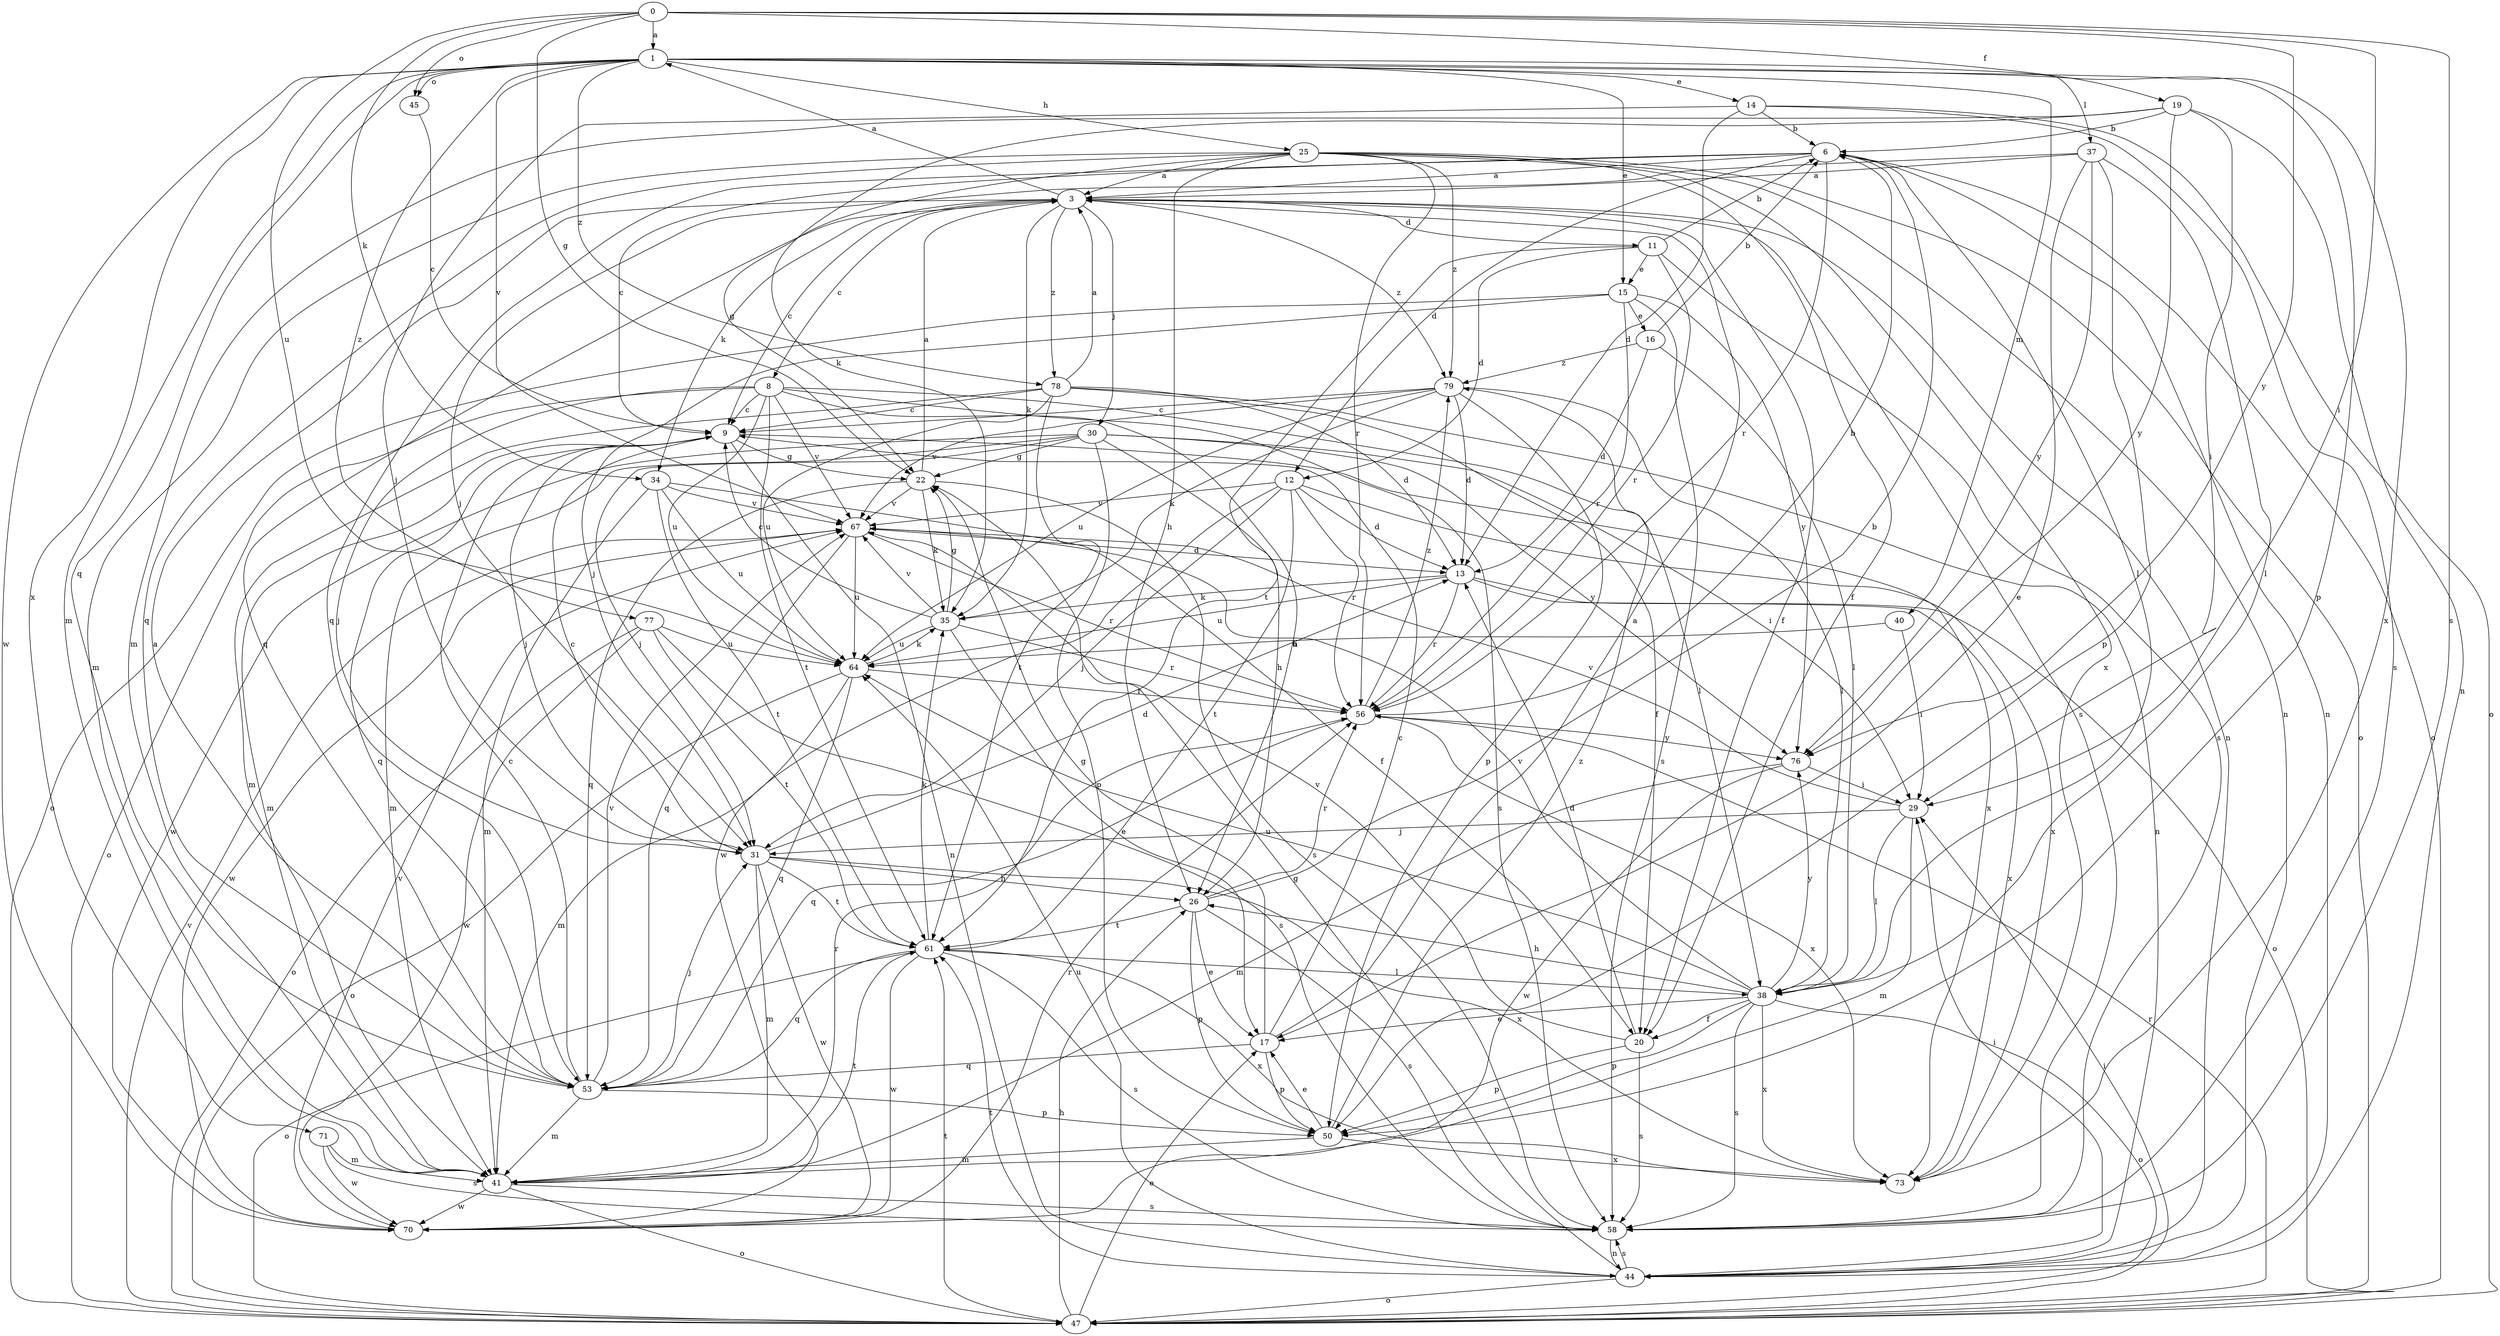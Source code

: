 strict digraph  {
0;
1;
3;
6;
8;
9;
11;
12;
13;
14;
15;
16;
17;
19;
20;
22;
25;
26;
29;
30;
31;
34;
35;
37;
38;
40;
41;
44;
45;
47;
50;
53;
56;
58;
61;
64;
67;
70;
71;
73;
76;
77;
78;
79;
0 -> 1  [label=a];
0 -> 19  [label=f];
0 -> 22  [label=g];
0 -> 29  [label=i];
0 -> 34  [label=k];
0 -> 45  [label=o];
0 -> 58  [label=s];
0 -> 64  [label=u];
0 -> 76  [label=y];
1 -> 14  [label=e];
1 -> 15  [label=e];
1 -> 25  [label=h];
1 -> 37  [label=l];
1 -> 40  [label=m];
1 -> 41  [label=m];
1 -> 45  [label=o];
1 -> 50  [label=p];
1 -> 53  [label=q];
1 -> 67  [label=v];
1 -> 70  [label=w];
1 -> 71  [label=x];
1 -> 73  [label=x];
1 -> 77  [label=z];
1 -> 78  [label=z];
3 -> 1  [label=a];
3 -> 8  [label=c];
3 -> 9  [label=c];
3 -> 11  [label=d];
3 -> 20  [label=f];
3 -> 30  [label=j];
3 -> 34  [label=k];
3 -> 35  [label=k];
3 -> 44  [label=n];
3 -> 53  [label=q];
3 -> 58  [label=s];
3 -> 78  [label=z];
3 -> 79  [label=z];
6 -> 3  [label=a];
6 -> 9  [label=c];
6 -> 12  [label=d];
6 -> 38  [label=l];
6 -> 44  [label=n];
6 -> 47  [label=o];
6 -> 53  [label=q];
6 -> 56  [label=r];
8 -> 9  [label=c];
8 -> 26  [label=h];
8 -> 31  [label=j];
8 -> 38  [label=l];
8 -> 47  [label=o];
8 -> 58  [label=s];
8 -> 61  [label=t];
8 -> 64  [label=u];
8 -> 67  [label=v];
9 -> 22  [label=g];
9 -> 31  [label=j];
9 -> 41  [label=m];
9 -> 44  [label=n];
9 -> 53  [label=q];
9 -> 73  [label=x];
11 -> 6  [label=b];
11 -> 12  [label=d];
11 -> 15  [label=e];
11 -> 56  [label=r];
11 -> 58  [label=s];
11 -> 61  [label=t];
12 -> 13  [label=d];
12 -> 31  [label=j];
12 -> 56  [label=r];
12 -> 61  [label=t];
12 -> 67  [label=v];
12 -> 70  [label=w];
12 -> 73  [label=x];
13 -> 35  [label=k];
13 -> 47  [label=o];
13 -> 56  [label=r];
13 -> 64  [label=u];
13 -> 73  [label=x];
14 -> 6  [label=b];
14 -> 13  [label=d];
14 -> 31  [label=j];
14 -> 47  [label=o];
14 -> 58  [label=s];
15 -> 16  [label=e];
15 -> 31  [label=j];
15 -> 47  [label=o];
15 -> 56  [label=r];
15 -> 58  [label=s];
15 -> 76  [label=y];
16 -> 6  [label=b];
16 -> 13  [label=d];
16 -> 38  [label=l];
16 -> 79  [label=z];
17 -> 3  [label=a];
17 -> 9  [label=c];
17 -> 22  [label=g];
17 -> 50  [label=p];
17 -> 53  [label=q];
19 -> 6  [label=b];
19 -> 29  [label=i];
19 -> 35  [label=k];
19 -> 41  [label=m];
19 -> 44  [label=n];
19 -> 76  [label=y];
20 -> 13  [label=d];
20 -> 50  [label=p];
20 -> 58  [label=s];
20 -> 67  [label=v];
22 -> 3  [label=a];
22 -> 35  [label=k];
22 -> 53  [label=q];
22 -> 58  [label=s];
22 -> 67  [label=v];
25 -> 3  [label=a];
25 -> 20  [label=f];
25 -> 22  [label=g];
25 -> 26  [label=h];
25 -> 41  [label=m];
25 -> 44  [label=n];
25 -> 47  [label=o];
25 -> 53  [label=q];
25 -> 56  [label=r];
25 -> 73  [label=x];
25 -> 79  [label=z];
26 -> 6  [label=b];
26 -> 17  [label=e];
26 -> 50  [label=p];
26 -> 56  [label=r];
26 -> 58  [label=s];
26 -> 61  [label=t];
29 -> 31  [label=j];
29 -> 38  [label=l];
29 -> 41  [label=m];
29 -> 67  [label=v];
30 -> 22  [label=g];
30 -> 26  [label=h];
30 -> 29  [label=i];
30 -> 31  [label=j];
30 -> 41  [label=m];
30 -> 50  [label=p];
30 -> 70  [label=w];
30 -> 76  [label=y];
31 -> 9  [label=c];
31 -> 13  [label=d];
31 -> 26  [label=h];
31 -> 41  [label=m];
31 -> 61  [label=t];
31 -> 70  [label=w];
31 -> 73  [label=x];
34 -> 20  [label=f];
34 -> 41  [label=m];
34 -> 61  [label=t];
34 -> 64  [label=u];
34 -> 67  [label=v];
35 -> 9  [label=c];
35 -> 17  [label=e];
35 -> 22  [label=g];
35 -> 56  [label=r];
35 -> 64  [label=u];
35 -> 67  [label=v];
37 -> 3  [label=a];
37 -> 17  [label=e];
37 -> 31  [label=j];
37 -> 38  [label=l];
37 -> 50  [label=p];
37 -> 76  [label=y];
38 -> 17  [label=e];
38 -> 20  [label=f];
38 -> 26  [label=h];
38 -> 47  [label=o];
38 -> 50  [label=p];
38 -> 58  [label=s];
38 -> 64  [label=u];
38 -> 67  [label=v];
38 -> 73  [label=x];
38 -> 76  [label=y];
40 -> 29  [label=i];
40 -> 64  [label=u];
41 -> 47  [label=o];
41 -> 56  [label=r];
41 -> 58  [label=s];
41 -> 61  [label=t];
41 -> 70  [label=w];
44 -> 22  [label=g];
44 -> 29  [label=i];
44 -> 47  [label=o];
44 -> 58  [label=s];
44 -> 61  [label=t];
44 -> 64  [label=u];
45 -> 9  [label=c];
47 -> 17  [label=e];
47 -> 26  [label=h];
47 -> 29  [label=i];
47 -> 56  [label=r];
47 -> 61  [label=t];
47 -> 67  [label=v];
50 -> 17  [label=e];
50 -> 41  [label=m];
50 -> 73  [label=x];
50 -> 79  [label=z];
53 -> 3  [label=a];
53 -> 9  [label=c];
53 -> 31  [label=j];
53 -> 41  [label=m];
53 -> 50  [label=p];
53 -> 67  [label=v];
56 -> 6  [label=b];
56 -> 53  [label=q];
56 -> 73  [label=x];
56 -> 76  [label=y];
56 -> 79  [label=z];
58 -> 44  [label=n];
61 -> 35  [label=k];
61 -> 38  [label=l];
61 -> 47  [label=o];
61 -> 53  [label=q];
61 -> 58  [label=s];
61 -> 70  [label=w];
61 -> 73  [label=x];
64 -> 35  [label=k];
64 -> 41  [label=m];
64 -> 47  [label=o];
64 -> 53  [label=q];
64 -> 56  [label=r];
67 -> 13  [label=d];
67 -> 53  [label=q];
67 -> 56  [label=r];
67 -> 64  [label=u];
67 -> 70  [label=w];
70 -> 56  [label=r];
70 -> 67  [label=v];
71 -> 41  [label=m];
71 -> 58  [label=s];
71 -> 70  [label=w];
76 -> 29  [label=i];
76 -> 41  [label=m];
76 -> 70  [label=w];
77 -> 47  [label=o];
77 -> 58  [label=s];
77 -> 61  [label=t];
77 -> 64  [label=u];
77 -> 70  [label=w];
78 -> 3  [label=a];
78 -> 9  [label=c];
78 -> 13  [label=d];
78 -> 20  [label=f];
78 -> 41  [label=m];
78 -> 44  [label=n];
78 -> 61  [label=t];
78 -> 64  [label=u];
79 -> 9  [label=c];
79 -> 13  [label=d];
79 -> 35  [label=k];
79 -> 38  [label=l];
79 -> 50  [label=p];
79 -> 64  [label=u];
79 -> 67  [label=v];
}
